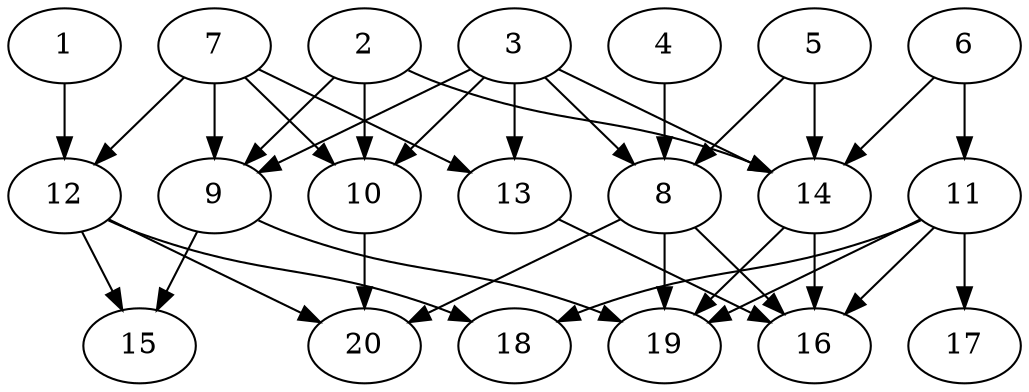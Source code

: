 // DAG automatically generated by daggen at Thu Oct  3 13:58:43 2019
// ./daggen --dot -n 20 --ccr 0.5 --fat 0.7 --regular 0.9 --density 0.5 --mindata 5242880 --maxdata 52428800 
digraph G {
  1 [size="79904768", alpha="0.09", expect_size="39952384"] 
  1 -> 12 [size ="39952384"]
  2 [size="14145536", alpha="0.16", expect_size="7072768"] 
  2 -> 9 [size ="7072768"]
  2 -> 10 [size ="7072768"]
  2 -> 14 [size ="7072768"]
  3 [size="90572800", alpha="0.14", expect_size="45286400"] 
  3 -> 8 [size ="45286400"]
  3 -> 9 [size ="45286400"]
  3 -> 10 [size ="45286400"]
  3 -> 13 [size ="45286400"]
  3 -> 14 [size ="45286400"]
  4 [size="50036736", alpha="0.02", expect_size="25018368"] 
  4 -> 8 [size ="25018368"]
  5 [size="22448128", alpha="0.05", expect_size="11224064"] 
  5 -> 8 [size ="11224064"]
  5 -> 14 [size ="11224064"]
  6 [size="89942016", alpha="0.09", expect_size="44971008"] 
  6 -> 11 [size ="44971008"]
  6 -> 14 [size ="44971008"]
  7 [size="77744128", alpha="0.08", expect_size="38872064"] 
  7 -> 9 [size ="38872064"]
  7 -> 10 [size ="38872064"]
  7 -> 12 [size ="38872064"]
  7 -> 13 [size ="38872064"]
  8 [size="41865216", alpha="0.15", expect_size="20932608"] 
  8 -> 16 [size ="20932608"]
  8 -> 19 [size ="20932608"]
  8 -> 20 [size ="20932608"]
  9 [size="22611968", alpha="0.11", expect_size="11305984"] 
  9 -> 15 [size ="11305984"]
  9 -> 19 [size ="11305984"]
  10 [size="96243712", alpha="0.20", expect_size="48121856"] 
  10 -> 20 [size ="48121856"]
  11 [size="100648960", alpha="0.19", expect_size="50324480"] 
  11 -> 16 [size ="50324480"]
  11 -> 17 [size ="50324480"]
  11 -> 18 [size ="50324480"]
  11 -> 19 [size ="50324480"]
  12 [size="50311168", alpha="0.16", expect_size="25155584"] 
  12 -> 15 [size ="25155584"]
  12 -> 18 [size ="25155584"]
  12 -> 20 [size ="25155584"]
  13 [size="31545344", alpha="0.13", expect_size="15772672"] 
  13 -> 16 [size ="15772672"]
  14 [size="97267712", alpha="0.01", expect_size="48633856"] 
  14 -> 16 [size ="48633856"]
  14 -> 19 [size ="48633856"]
  15 [size="104718336", alpha="0.02", expect_size="52359168"] 
  16 [size="32724992", alpha="0.13", expect_size="16362496"] 
  17 [size="76482560", alpha="0.17", expect_size="38241280"] 
  18 [size="19724288", alpha="0.12", expect_size="9862144"] 
  19 [size="90126336", alpha="0.16", expect_size="45063168"] 
  20 [size="47124480", alpha="0.09", expect_size="23562240"] 
}
